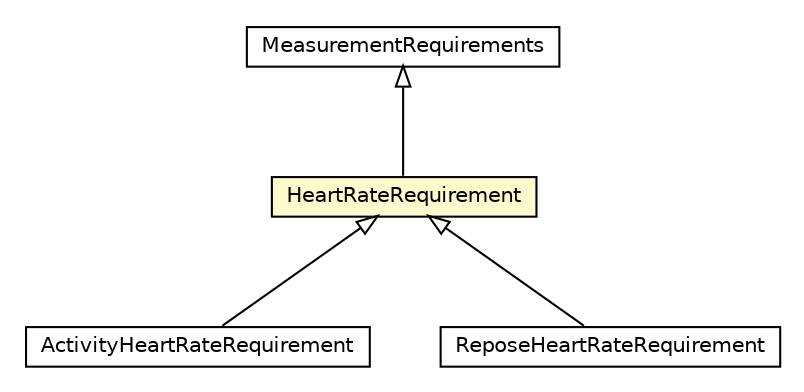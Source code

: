 #!/usr/local/bin/dot
#
# Class diagram 
# Generated by UMLGraph version R5_6-24-gf6e263 (http://www.umlgraph.org/)
#

digraph G {
	edge [fontname="Helvetica",fontsize=10,labelfontname="Helvetica",labelfontsize=10];
	node [fontname="Helvetica",fontsize=10,shape=plaintext];
	nodesep=0.25;
	ranksep=0.5;
	// org.universAAL.ontology.health.owl.ActivityHeartRateRequirement
	c4403142 [label=<<table title="org.universAAL.ontology.health.owl.ActivityHeartRateRequirement" border="0" cellborder="1" cellspacing="0" cellpadding="2" port="p" href="./ActivityHeartRateRequirement.html">
		<tr><td><table border="0" cellspacing="0" cellpadding="1">
<tr><td align="center" balign="center"> ActivityHeartRateRequirement </td></tr>
		</table></td></tr>
		</table>>, URL="./ActivityHeartRateRequirement.html", fontname="Helvetica", fontcolor="black", fontsize=10.0];
	// org.universAAL.ontology.health.owl.ReposeHeartRateRequirement
	c4403153 [label=<<table title="org.universAAL.ontology.health.owl.ReposeHeartRateRequirement" border="0" cellborder="1" cellspacing="0" cellpadding="2" port="p" href="./ReposeHeartRateRequirement.html">
		<tr><td><table border="0" cellspacing="0" cellpadding="1">
<tr><td align="center" balign="center"> ReposeHeartRateRequirement </td></tr>
		</table></td></tr>
		</table>>, URL="./ReposeHeartRateRequirement.html", fontname="Helvetica", fontcolor="black", fontsize=10.0];
	// org.universAAL.ontology.health.owl.MeasurementRequirements
	c4403160 [label=<<table title="org.universAAL.ontology.health.owl.MeasurementRequirements" border="0" cellborder="1" cellspacing="0" cellpadding="2" port="p" href="./MeasurementRequirements.html">
		<tr><td><table border="0" cellspacing="0" cellpadding="1">
<tr><td align="center" balign="center"> MeasurementRequirements </td></tr>
		</table></td></tr>
		</table>>, URL="./MeasurementRequirements.html", fontname="Helvetica", fontcolor="black", fontsize=10.0];
	// org.universAAL.ontology.health.owl.HeartRateRequirement
	c4403161 [label=<<table title="org.universAAL.ontology.health.owl.HeartRateRequirement" border="0" cellborder="1" cellspacing="0" cellpadding="2" port="p" bgcolor="lemonChiffon" href="./HeartRateRequirement.html">
		<tr><td><table border="0" cellspacing="0" cellpadding="1">
<tr><td align="center" balign="center"> HeartRateRequirement </td></tr>
		</table></td></tr>
		</table>>, URL="./HeartRateRequirement.html", fontname="Helvetica", fontcolor="black", fontsize=10.0];
	//org.universAAL.ontology.health.owl.ActivityHeartRateRequirement extends org.universAAL.ontology.health.owl.HeartRateRequirement
	c4403161:p -> c4403142:p [dir=back,arrowtail=empty];
	//org.universAAL.ontology.health.owl.ReposeHeartRateRequirement extends org.universAAL.ontology.health.owl.HeartRateRequirement
	c4403161:p -> c4403153:p [dir=back,arrowtail=empty];
	//org.universAAL.ontology.health.owl.HeartRateRequirement extends org.universAAL.ontology.health.owl.MeasurementRequirements
	c4403160:p -> c4403161:p [dir=back,arrowtail=empty];
}

